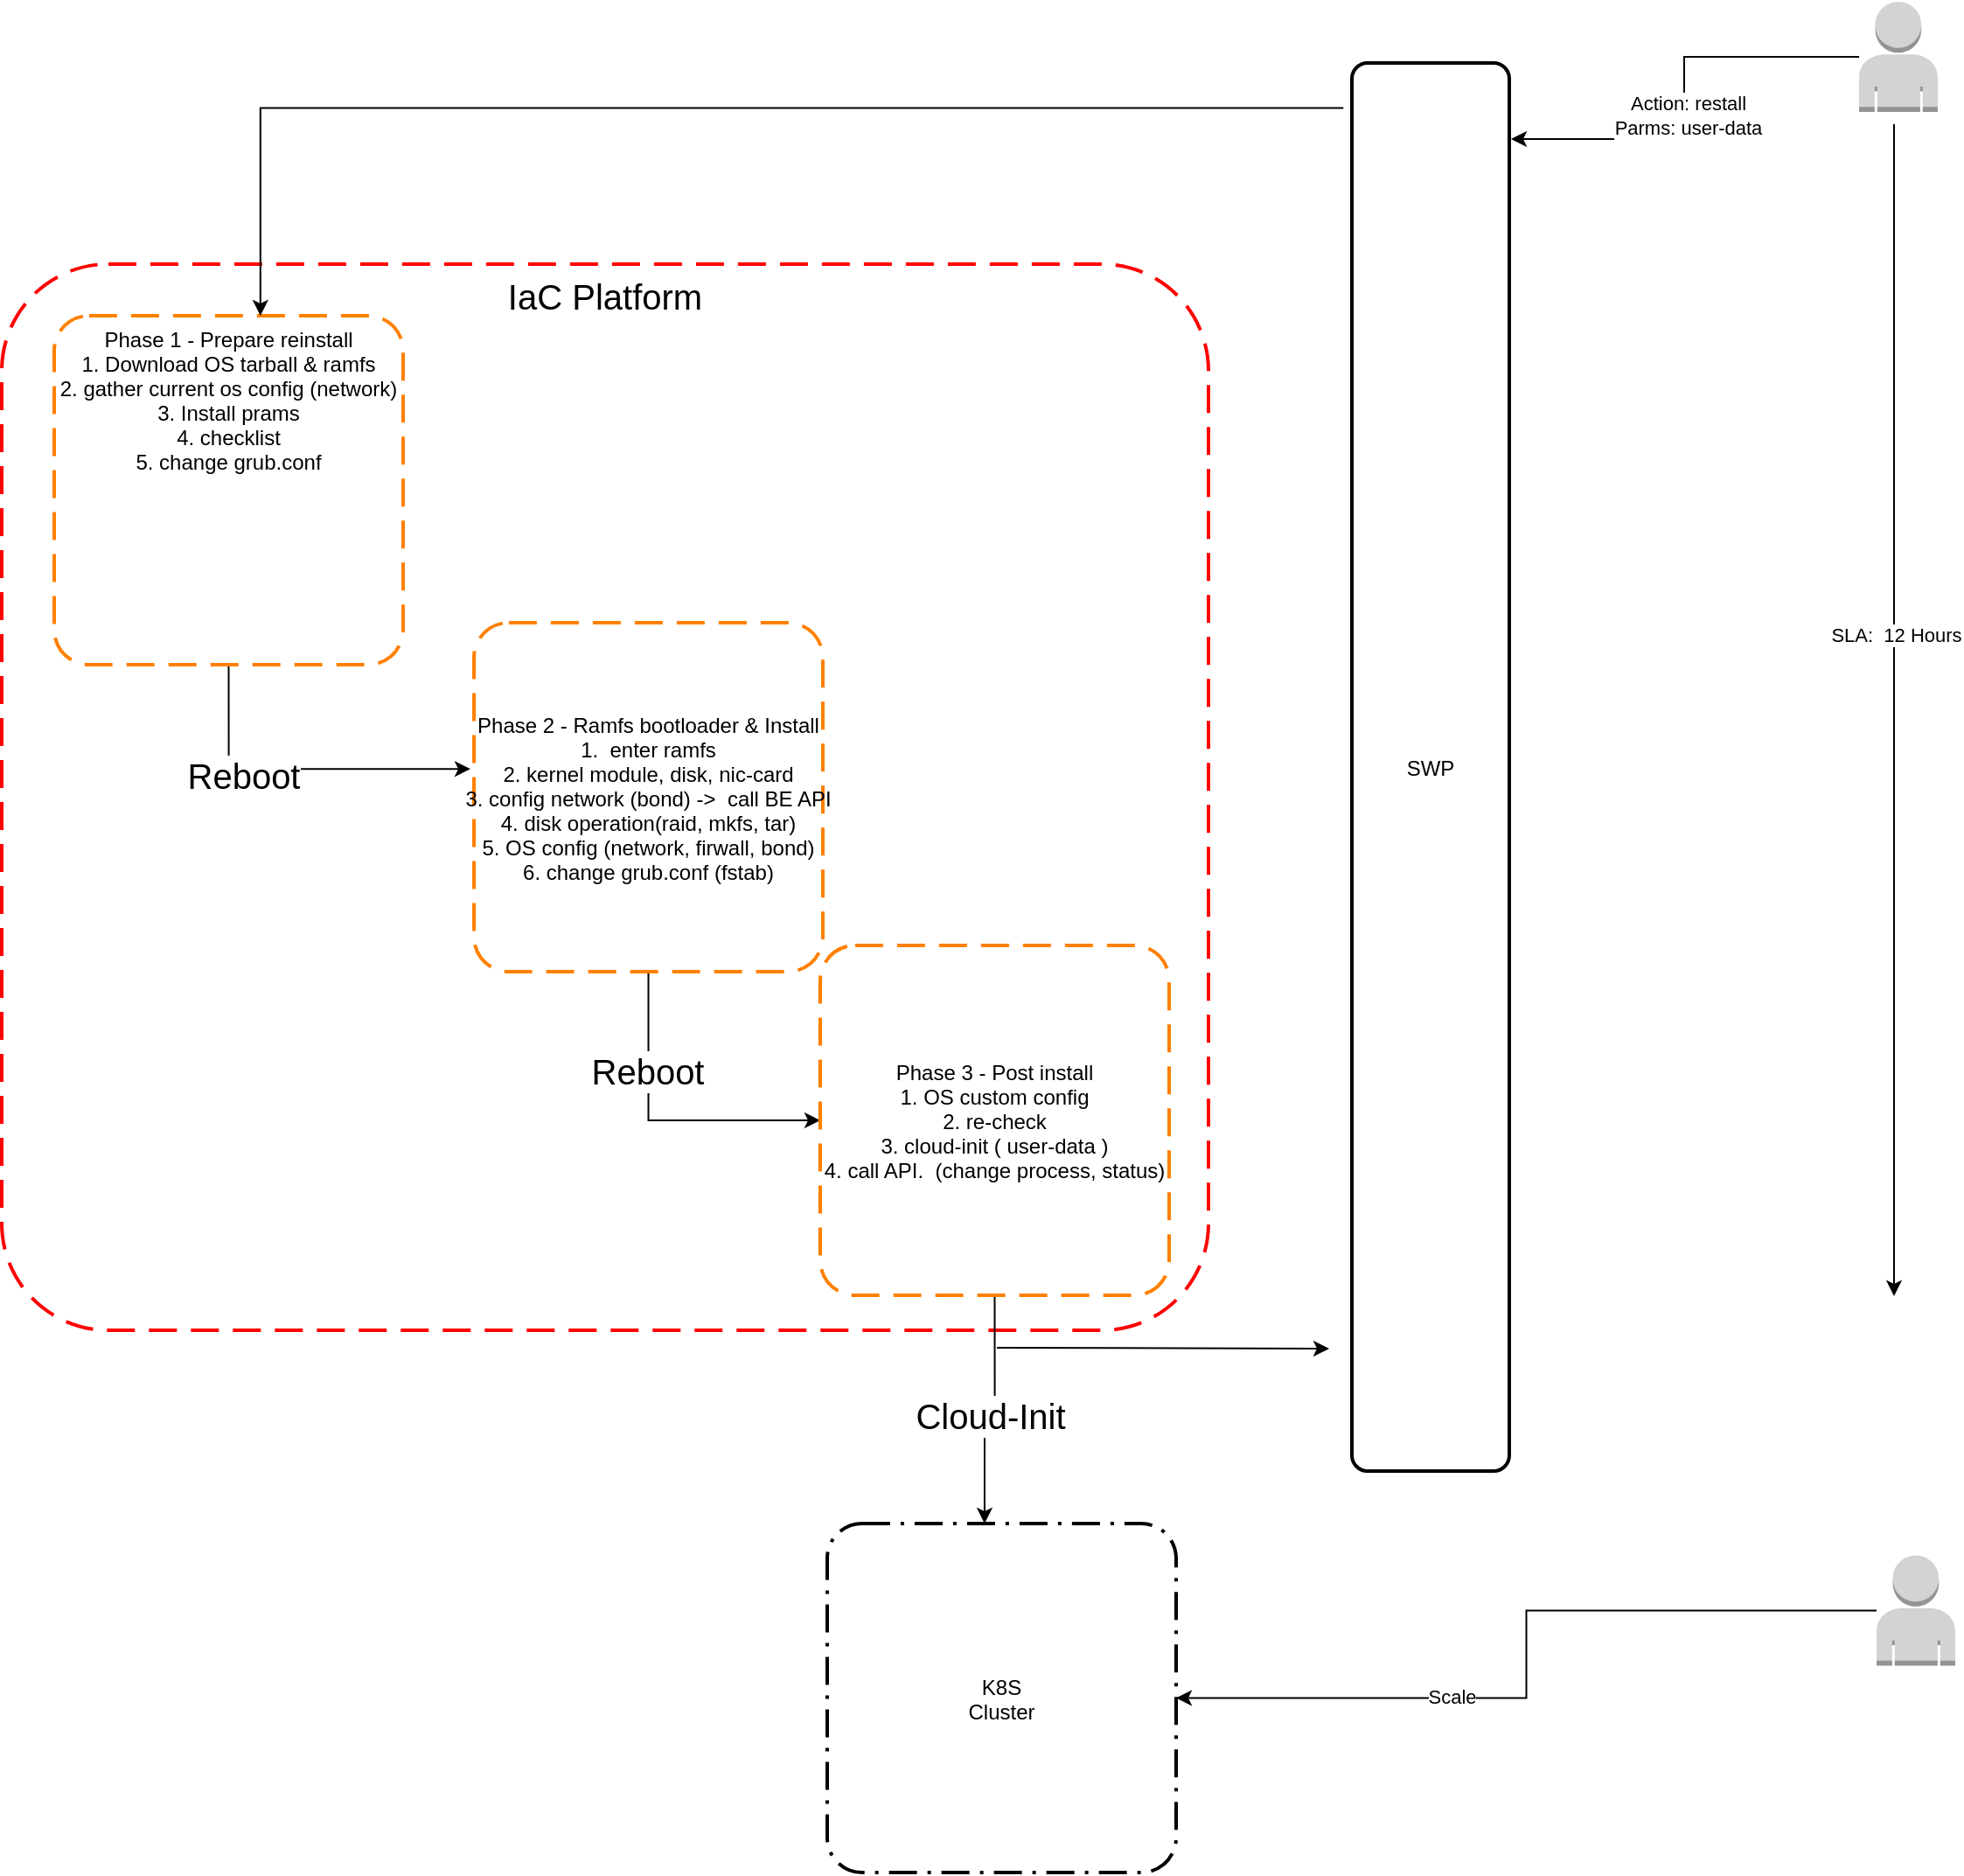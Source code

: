 <mxfile version="15.5.7" type="github">
  <diagram id="bArWBJNuVLb29TRbrBYO" name="Page-1">
    <mxGraphModel dx="1892" dy="1004" grid="1" gridSize="10" guides="1" tooltips="1" connect="1" arrows="1" fold="1" page="1" pageScale="1" pageWidth="827" pageHeight="1169" math="0" shadow="0">
      <root>
        <mxCell id="0" />
        <mxCell id="1" parent="0" />
        <mxCell id="XNvCActNa8ESoV5YzHep-17" value="IaC Platform" style="rounded=1;arcSize=10;dashed=1;strokeColor=#ff0000;fillColor=none;gradientColor=none;dashPattern=8 4;strokeWidth=2;verticalAlign=top;fontSize=20;" vertex="1" parent="1">
          <mxGeometry x="68" y="320" width="690" height="609.5" as="geometry" />
        </mxCell>
        <mxCell id="XNvCActNa8ESoV5YzHep-19" style="edgeStyle=orthogonalEdgeStyle;rounded=0;orthogonalLoop=1;jettySize=auto;html=1;entryX=0;entryY=0.5;entryDx=0;entryDy=0;fontSize=20;" edge="1" parent="1" source="XNvCActNa8ESoV5YzHep-1" target="XNvCActNa8ESoV5YzHep-3">
          <mxGeometry relative="1" as="geometry" />
        </mxCell>
        <mxCell id="XNvCActNa8ESoV5YzHep-21" value="Reboot" style="edgeLabel;html=1;align=center;verticalAlign=middle;resizable=0;points=[];fontSize=20;" vertex="1" connectable="0" parent="XNvCActNa8ESoV5YzHep-19">
          <mxGeometry x="-0.388" y="-1" relative="1" as="geometry">
            <mxPoint as="offset" />
          </mxGeometry>
        </mxCell>
        <mxCell id="XNvCActNa8ESoV5YzHep-1" value="Phase 2 - Ramfs bootloader &amp; Install&#xa;1.  enter ramfs&#xa;2. kernel module, disk, nic-card&#xa;3. config network (bond) -&gt;  call BE API&#xa;4. disk operation(raid, mkfs, tar)&#xa;5. OS config (network, firwall, bond)&#xa;6. change grub.conf (fstab)" style="rounded=1;arcSize=10;dashed=1;strokeColor=#FF8000;fillColor=none;gradientColor=none;dashPattern=8 4;strokeWidth=2;" vertex="1" parent="1">
          <mxGeometry x="338" y="525" width="199.5" height="199.5" as="geometry" />
        </mxCell>
        <mxCell id="XNvCActNa8ESoV5YzHep-18" style="edgeStyle=orthogonalEdgeStyle;rounded=0;orthogonalLoop=1;jettySize=auto;html=1;entryX=-0.01;entryY=0.419;entryDx=0;entryDy=0;entryPerimeter=0;fontSize=20;exitX=0.5;exitY=1;exitDx=0;exitDy=0;" edge="1" parent="1" source="XNvCActNa8ESoV5YzHep-2" target="XNvCActNa8ESoV5YzHep-1">
          <mxGeometry relative="1" as="geometry" />
        </mxCell>
        <mxCell id="XNvCActNa8ESoV5YzHep-20" value="Reboot" style="edgeLabel;html=1;align=center;verticalAlign=middle;resizable=0;points=[];fontSize=20;" vertex="1" connectable="0" parent="XNvCActNa8ESoV5YzHep-18">
          <mxGeometry x="-0.315" y="-3" relative="1" as="geometry">
            <mxPoint as="offset" />
          </mxGeometry>
        </mxCell>
        <mxCell id="XNvCActNa8ESoV5YzHep-2" value="Phase 1 - Prepare reinstall&#xa;1. Download OS tarball &amp; ramfs&#xa;2. gather current os config (network)&#xa;3. Install prams&#xa;4. checklist&#xa;5. change grub.conf" style="rounded=1;arcSize=10;dashed=1;strokeColor=#FF8000;fillColor=none;gradientColor=none;dashPattern=8 4;strokeWidth=2;verticalAlign=top;" vertex="1" parent="1">
          <mxGeometry x="98" y="349.5" width="199.5" height="199.5" as="geometry" />
        </mxCell>
        <mxCell id="XNvCActNa8ESoV5YzHep-22" style="edgeStyle=orthogonalEdgeStyle;rounded=0;orthogonalLoop=1;jettySize=auto;html=1;fontSize=20;exitX=0.5;exitY=1;exitDx=0;exitDy=0;entryX=0.451;entryY=0;entryDx=0;entryDy=0;entryPerimeter=0;" edge="1" parent="1" source="XNvCActNa8ESoV5YzHep-3" target="XNvCActNa8ESoV5YzHep-4">
          <mxGeometry relative="1" as="geometry">
            <mxPoint x="810" y="920" as="targetPoint" />
          </mxGeometry>
        </mxCell>
        <mxCell id="XNvCActNa8ESoV5YzHep-23" value="Cloud-Init" style="edgeLabel;html=1;align=center;verticalAlign=middle;resizable=0;points=[];fontSize=20;" vertex="1" connectable="0" parent="XNvCActNa8ESoV5YzHep-22">
          <mxGeometry x="0.092" y="3" relative="1" as="geometry">
            <mxPoint as="offset" />
          </mxGeometry>
        </mxCell>
        <mxCell id="XNvCActNa8ESoV5YzHep-3" value="Phase 3 - Post install&#xa;1. OS custom config&#xa;2. re-check&#xa;3. cloud-init ( user-data )&#xa;4. call API.  (change process, status)" style="rounded=1;arcSize=10;dashed=1;strokeColor=#FF8000;fillColor=none;gradientColor=none;dashPattern=8 4;strokeWidth=2;" vertex="1" parent="1">
          <mxGeometry x="536" y="709.5" width="199.5" height="200" as="geometry" />
        </mxCell>
        <mxCell id="XNvCActNa8ESoV5YzHep-4" value="K8S&#xa;Cluster" style="rounded=1;arcSize=10;dashed=1;fillColor=none;gradientColor=none;dashPattern=8 3 1 3;strokeWidth=2;" vertex="1" parent="1">
          <mxGeometry x="540" y="1040" width="199.5" height="199.5" as="geometry" />
        </mxCell>
        <mxCell id="XNvCActNa8ESoV5YzHep-6" style="edgeStyle=orthogonalEdgeStyle;rounded=0;orthogonalLoop=1;jettySize=auto;html=1;entryX=1.011;entryY=0.054;entryDx=0;entryDy=0;entryPerimeter=0;" edge="1" parent="1" source="XNvCActNa8ESoV5YzHep-5" target="XNvCActNa8ESoV5YzHep-8">
          <mxGeometry relative="1" as="geometry">
            <mxPoint x="820" y="202" as="targetPoint" />
          </mxGeometry>
        </mxCell>
        <mxCell id="XNvCActNa8ESoV5YzHep-7" value="Action: restall&lt;br&gt;Parms: user-data" style="edgeLabel;html=1;align=center;verticalAlign=middle;resizable=0;points=[];" vertex="1" connectable="0" parent="XNvCActNa8ESoV5YzHep-6">
          <mxGeometry x="0.082" y="2" relative="1" as="geometry">
            <mxPoint as="offset" />
          </mxGeometry>
        </mxCell>
        <mxCell id="XNvCActNa8ESoV5YzHep-5" value="" style="outlineConnect=0;dashed=0;verticalLabelPosition=bottom;verticalAlign=top;align=center;html=1;shape=mxgraph.aws3.user;fillColor=#D2D3D3;gradientColor=none;" vertex="1" parent="1">
          <mxGeometry x="1130" y="170" width="45" height="63" as="geometry" />
        </mxCell>
        <mxCell id="XNvCActNa8ESoV5YzHep-10" style="edgeStyle=orthogonalEdgeStyle;rounded=0;orthogonalLoop=1;jettySize=auto;html=1;entryX=0.591;entryY=0;entryDx=0;entryDy=0;entryPerimeter=0;exitX=-0.054;exitY=0.032;exitDx=0;exitDy=0;exitPerimeter=0;" edge="1" parent="1" source="XNvCActNa8ESoV5YzHep-8" target="XNvCActNa8ESoV5YzHep-2">
          <mxGeometry relative="1" as="geometry">
            <Array as="points">
              <mxPoint x="216" y="231" />
            </Array>
          </mxGeometry>
        </mxCell>
        <mxCell id="XNvCActNa8ESoV5YzHep-8" value="SWP" style="rounded=1;arcSize=10;dashed=0;fillColor=none;gradientColor=none;strokeWidth=2;" vertex="1" parent="1">
          <mxGeometry x="840" y="205" width="90" height="805" as="geometry" />
        </mxCell>
        <mxCell id="XNvCActNa8ESoV5YzHep-12" value="" style="edgeStyle=orthogonalEdgeStyle;rounded=0;orthogonalLoop=1;jettySize=auto;html=1;" edge="1" parent="1" source="XNvCActNa8ESoV5YzHep-11" target="XNvCActNa8ESoV5YzHep-4">
          <mxGeometry relative="1" as="geometry" />
        </mxCell>
        <mxCell id="XNvCActNa8ESoV5YzHep-13" value="Scale" style="edgeLabel;html=1;align=center;verticalAlign=middle;resizable=0;points=[];" vertex="1" connectable="0" parent="XNvCActNa8ESoV5YzHep-12">
          <mxGeometry x="0.304" y="-1" relative="1" as="geometry">
            <mxPoint as="offset" />
          </mxGeometry>
        </mxCell>
        <mxCell id="XNvCActNa8ESoV5YzHep-11" value="" style="outlineConnect=0;dashed=0;verticalLabelPosition=bottom;verticalAlign=top;align=center;html=1;shape=mxgraph.aws3.user;fillColor=#D2D3D3;gradientColor=none;" vertex="1" parent="1">
          <mxGeometry x="1140" y="1058.25" width="45" height="63" as="geometry" />
        </mxCell>
        <mxCell id="XNvCActNa8ESoV5YzHep-14" value="" style="endArrow=classic;html=1;rounded=0;" edge="1" parent="1">
          <mxGeometry width="50" height="50" relative="1" as="geometry">
            <mxPoint x="1150" y="240" as="sourcePoint" />
            <mxPoint x="1150" y="910" as="targetPoint" />
          </mxGeometry>
        </mxCell>
        <mxCell id="XNvCActNa8ESoV5YzHep-16" value="SLA:&amp;nbsp; 12 Hours" style="edgeLabel;html=1;align=center;verticalAlign=middle;resizable=0;points=[];" vertex="1" connectable="0" parent="XNvCActNa8ESoV5YzHep-14">
          <mxGeometry x="-0.128" y="1" relative="1" as="geometry">
            <mxPoint as="offset" />
          </mxGeometry>
        </mxCell>
        <mxCell id="XNvCActNa8ESoV5YzHep-26" value="" style="endArrow=classic;html=1;rounded=0;fontSize=20;" edge="1" parent="1">
          <mxGeometry width="50" height="50" relative="1" as="geometry">
            <mxPoint x="637" y="939.5" as="sourcePoint" />
            <mxPoint x="827" y="940" as="targetPoint" />
          </mxGeometry>
        </mxCell>
      </root>
    </mxGraphModel>
  </diagram>
</mxfile>
